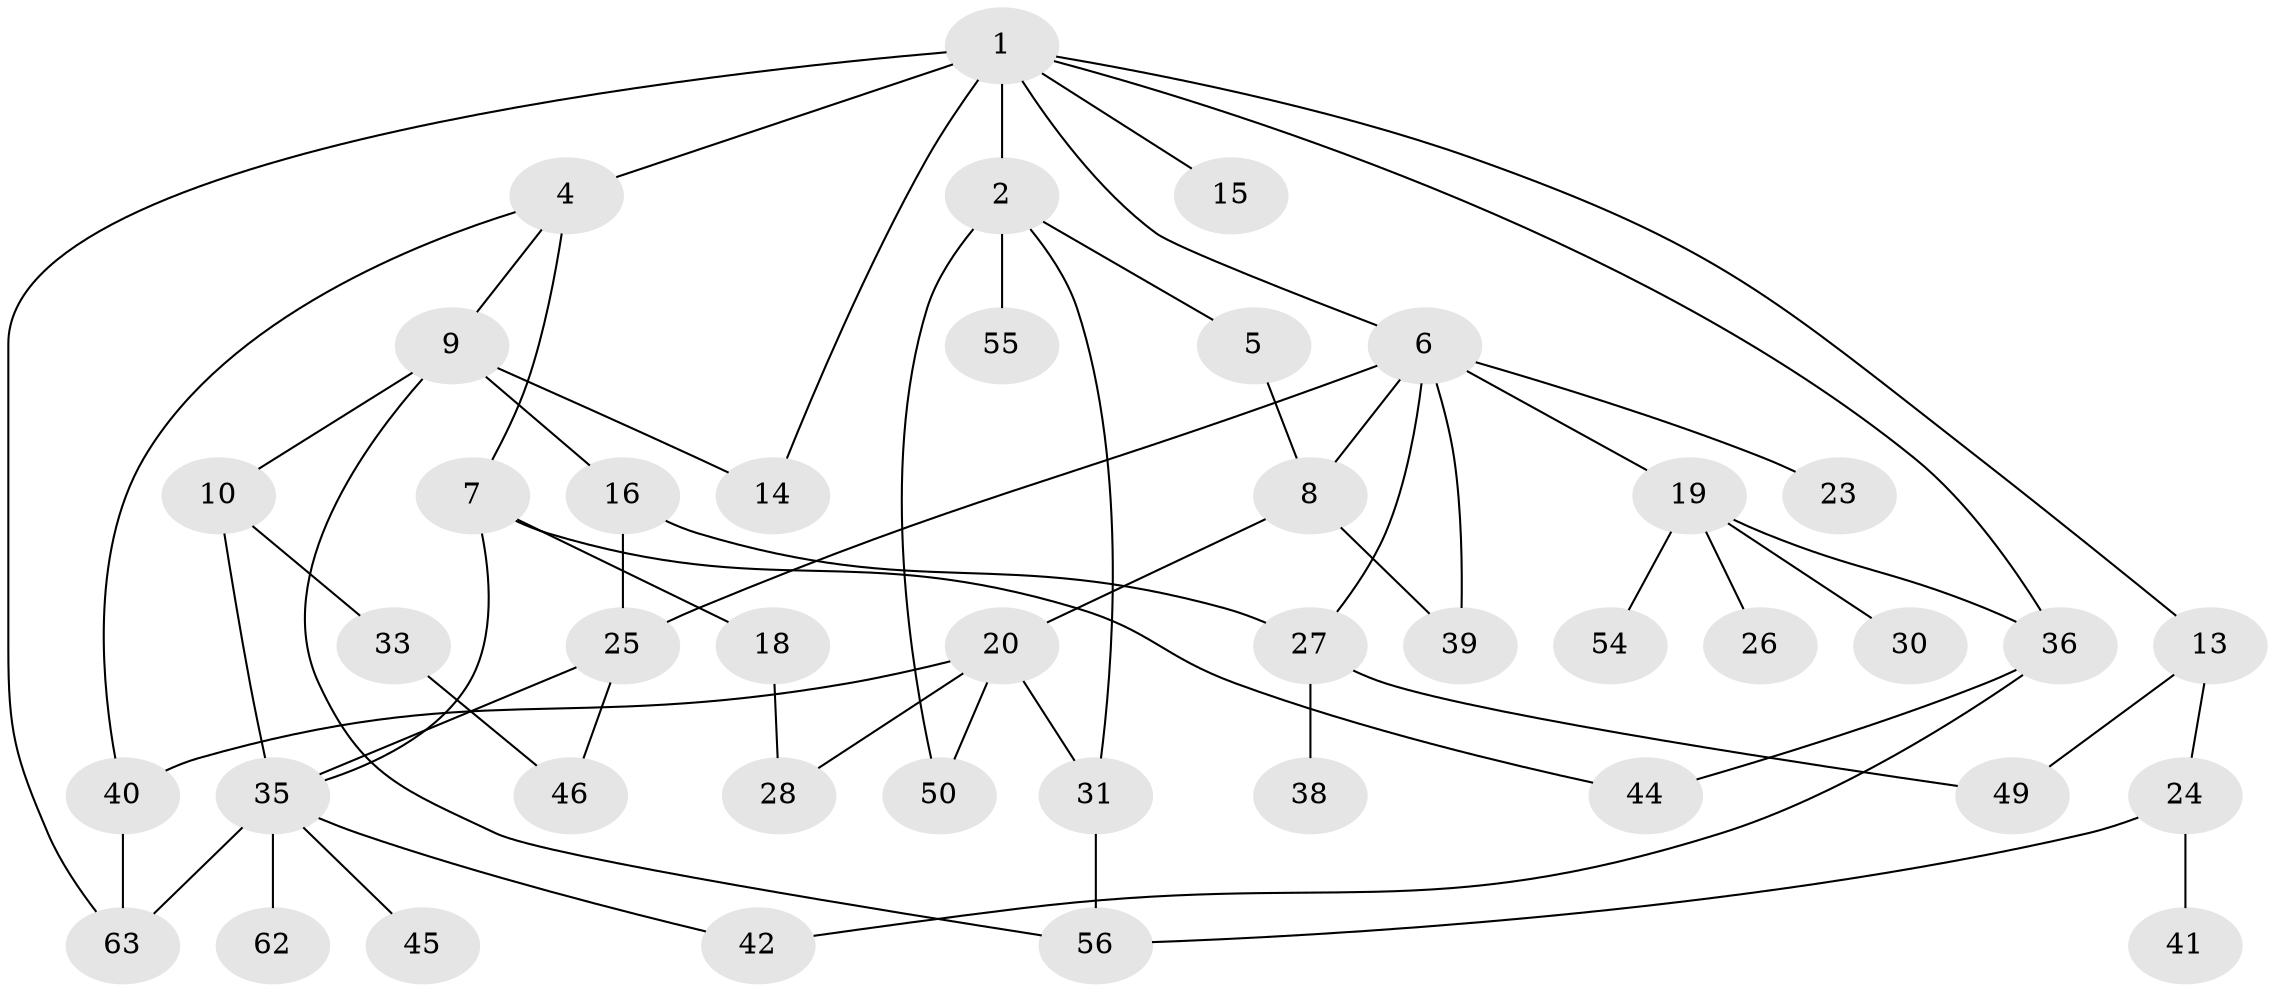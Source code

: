 // Generated by graph-tools (version 1.1) at 2025/23/03/03/25 07:23:31]
// undirected, 42 vertices, 61 edges
graph export_dot {
graph [start="1"]
  node [color=gray90,style=filled];
  1 [super="+3"];
  2 [super="+48"];
  4;
  5;
  6 [super="+17"];
  7 [super="+11"];
  8 [super="+12"];
  9 [super="+22"];
  10;
  13;
  14;
  15;
  16;
  18;
  19 [super="+21"];
  20 [super="+61"];
  23 [super="+47"];
  24 [super="+53"];
  25 [super="+52"];
  26;
  27 [super="+58"];
  28 [super="+29"];
  30;
  31 [super="+32"];
  33 [super="+34"];
  35 [super="+43"];
  36 [super="+37"];
  38 [super="+51"];
  39 [super="+57"];
  40 [super="+60"];
  41;
  42 [super="+59"];
  44;
  45;
  46;
  49;
  50;
  54;
  55;
  56;
  62;
  63;
  1 -- 2;
  1 -- 13;
  1 -- 15;
  1 -- 4 [weight=2];
  1 -- 36;
  1 -- 6;
  1 -- 14;
  1 -- 63;
  2 -- 5;
  2 -- 31;
  2 -- 50;
  2 -- 55;
  4 -- 7;
  4 -- 9;
  4 -- 40;
  5 -- 8;
  6 -- 8;
  6 -- 19;
  6 -- 25;
  6 -- 39;
  6 -- 23;
  6 -- 27;
  7 -- 18;
  7 -- 44;
  7 -- 35;
  8 -- 39;
  8 -- 20;
  9 -- 10;
  9 -- 16;
  9 -- 56;
  9 -- 14;
  10 -- 33;
  10 -- 35;
  13 -- 24;
  13 -- 49;
  16 -- 27;
  16 -- 25;
  18 -- 28;
  19 -- 26;
  19 -- 36;
  19 -- 54;
  19 -- 30;
  20 -- 40;
  20 -- 50;
  20 -- 31;
  20 -- 28;
  24 -- 41;
  24 -- 56;
  25 -- 35;
  25 -- 46;
  27 -- 38;
  27 -- 49;
  31 -- 56;
  33 -- 46;
  35 -- 45;
  35 -- 42;
  35 -- 62;
  35 -- 63;
  36 -- 42;
  36 -- 44;
  40 -- 63;
}
